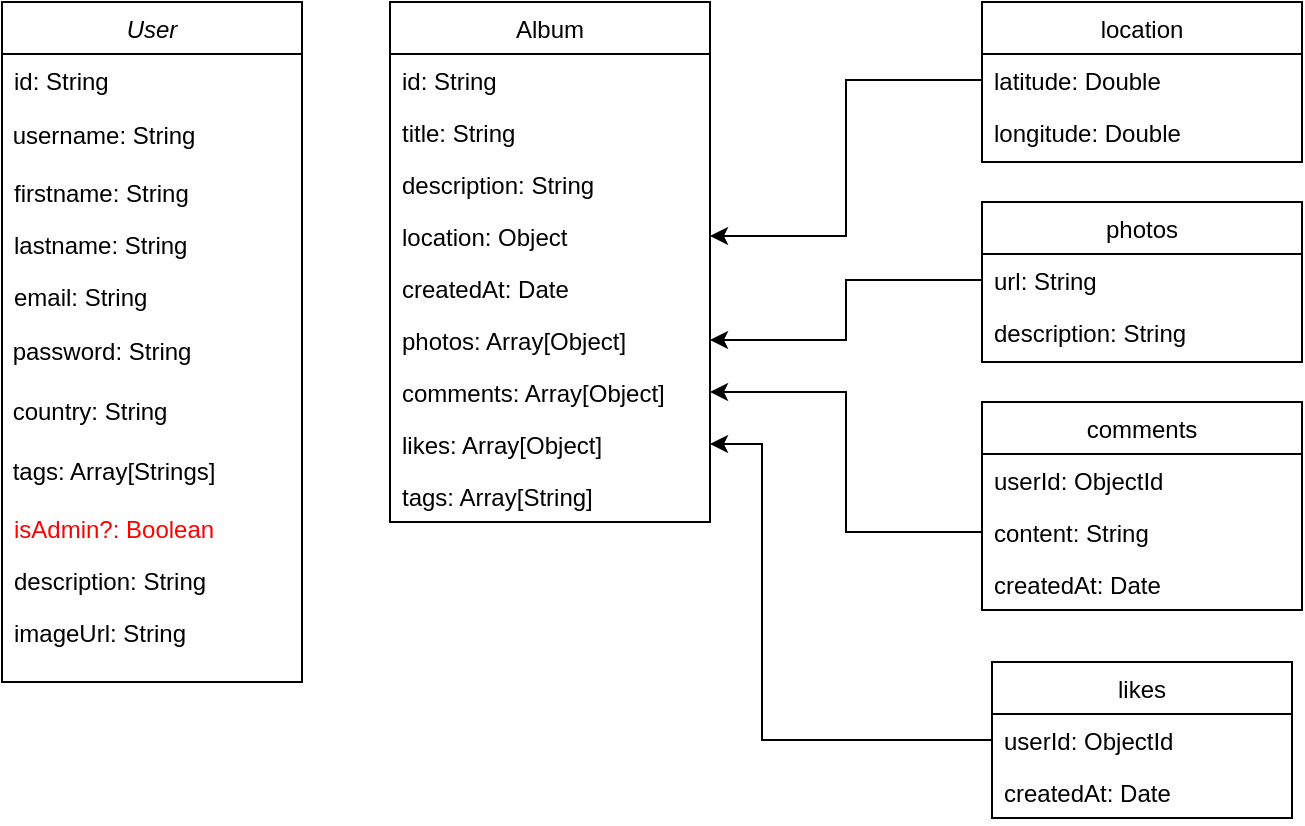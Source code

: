 <mxfile>
    <diagram id="hM0tlZd02Z8CaN8pfuj8" name="Page-1">
        <mxGraphModel dx="1366" dy="827" grid="1" gridSize="10" guides="1" tooltips="1" connect="1" arrows="1" fold="1" page="1" pageScale="1" pageWidth="827" pageHeight="1169" math="0" shadow="0">
            <root>
                <mxCell id="WIyWlLk6GJQsqaUBKTNV-0"/>
                <mxCell id="WIyWlLk6GJQsqaUBKTNV-1" parent="WIyWlLk6GJQsqaUBKTNV-0"/>
                <mxCell id="zkfFHV4jXpPFQw0GAbJ--0" value="User" style="swimlane;fontStyle=2;align=center;verticalAlign=top;childLayout=stackLayout;horizontal=1;startSize=26;horizontalStack=0;resizeParent=1;resizeLast=0;collapsible=1;marginBottom=0;rounded=0;shadow=0;strokeWidth=1;" parent="WIyWlLk6GJQsqaUBKTNV-1" vertex="1">
                    <mxGeometry x="83" y="60" width="150" height="340" as="geometry">
                        <mxRectangle x="230" y="140" width="160" height="26" as="alternateBounds"/>
                    </mxGeometry>
                </mxCell>
                <mxCell id="zkfFHV4jXpPFQw0GAbJ--1" value="id: String" style="text;align=left;verticalAlign=top;spacingLeft=4;spacingRight=4;overflow=hidden;rotatable=0;points=[[0,0.5],[1,0.5]];portConstraint=eastwest;" parent="zkfFHV4jXpPFQw0GAbJ--0" vertex="1">
                    <mxGeometry y="26" width="150" height="26" as="geometry"/>
                </mxCell>
                <mxCell id="x05ck5rpNEXMcZgPpBWB-4" value="&amp;nbsp;username: String" style="text;strokeColor=none;align=left;fillColor=none;html=1;verticalAlign=middle;whiteSpace=wrap;rounded=0;" parent="zkfFHV4jXpPFQw0GAbJ--0" vertex="1">
                    <mxGeometry y="52" width="150" height="30" as="geometry"/>
                </mxCell>
                <mxCell id="x05ck5rpNEXMcZgPpBWB-5" value="firstname: String" style="text;align=left;verticalAlign=top;spacingLeft=4;spacingRight=4;overflow=hidden;rotatable=0;points=[[0,0.5],[1,0.5]];portConstraint=eastwest;rounded=0;shadow=0;html=0;" parent="zkfFHV4jXpPFQw0GAbJ--0" vertex="1">
                    <mxGeometry y="82" width="150" height="26" as="geometry"/>
                </mxCell>
                <mxCell id="x05ck5rpNEXMcZgPpBWB-6" value="lastname: String" style="text;align=left;verticalAlign=top;spacingLeft=4;spacingRight=4;overflow=hidden;rotatable=0;points=[[0,0.5],[1,0.5]];portConstraint=eastwest;rounded=0;shadow=0;html=0;" parent="zkfFHV4jXpPFQw0GAbJ--0" vertex="1">
                    <mxGeometry y="108" width="150" height="26" as="geometry"/>
                </mxCell>
                <mxCell id="zkfFHV4jXpPFQw0GAbJ--3" value="email: String&#10;" style="text;align=left;verticalAlign=top;spacingLeft=4;spacingRight=4;overflow=hidden;rotatable=0;points=[[0,0.5],[1,0.5]];portConstraint=eastwest;rounded=0;shadow=0;html=0;" parent="zkfFHV4jXpPFQw0GAbJ--0" vertex="1">
                    <mxGeometry y="134" width="150" height="26" as="geometry"/>
                </mxCell>
                <mxCell id="x05ck5rpNEXMcZgPpBWB-1" value="&amp;nbsp;password: String" style="text;strokeColor=none;align=left;fillColor=none;html=1;verticalAlign=middle;whiteSpace=wrap;rounded=0;" parent="zkfFHV4jXpPFQw0GAbJ--0" vertex="1">
                    <mxGeometry y="160" width="150" height="30" as="geometry"/>
                </mxCell>
                <mxCell id="x05ck5rpNEXMcZgPpBWB-2" value="&amp;nbsp;country: String" style="text;strokeColor=none;align=left;fillColor=none;html=1;verticalAlign=middle;whiteSpace=wrap;rounded=0;" parent="zkfFHV4jXpPFQw0GAbJ--0" vertex="1">
                    <mxGeometry y="190" width="150" height="30" as="geometry"/>
                </mxCell>
                <mxCell id="x05ck5rpNEXMcZgPpBWB-3" value="&amp;nbsp;tags: Array[Strings]" style="text;strokeColor=none;align=left;fillColor=none;html=1;verticalAlign=middle;whiteSpace=wrap;rounded=0;" parent="zkfFHV4jXpPFQw0GAbJ--0" vertex="1">
                    <mxGeometry y="220" width="150" height="30" as="geometry"/>
                </mxCell>
                <mxCell id="x05ck5rpNEXMcZgPpBWB-7" value="isAdmin?: Boolean" style="text;align=left;verticalAlign=top;spacingLeft=4;spacingRight=4;overflow=hidden;rotatable=0;points=[[0,0.5],[1,0.5]];portConstraint=eastwest;rounded=0;shadow=0;html=0;fontColor=#FF0000;" parent="zkfFHV4jXpPFQw0GAbJ--0" vertex="1">
                    <mxGeometry y="250" width="150" height="26" as="geometry"/>
                </mxCell>
                <mxCell id="x05ck5rpNEXMcZgPpBWB-8" value="description: String" style="text;align=left;verticalAlign=top;spacingLeft=4;spacingRight=4;overflow=hidden;rotatable=0;points=[[0,0.5],[1,0.5]];portConstraint=eastwest;rounded=0;shadow=0;html=0;" parent="zkfFHV4jXpPFQw0GAbJ--0" vertex="1">
                    <mxGeometry y="276" width="150" height="26" as="geometry"/>
                </mxCell>
                <mxCell id="fPy_YQQju6jILiMU9RHD-0" value="imageUrl: String" style="text;align=left;verticalAlign=top;spacingLeft=4;spacingRight=4;overflow=hidden;rotatable=0;points=[[0,0.5],[1,0.5]];portConstraint=eastwest;rounded=0;shadow=0;html=0;" parent="zkfFHV4jXpPFQw0GAbJ--0" vertex="1">
                    <mxGeometry y="302" width="150" height="26" as="geometry"/>
                </mxCell>
                <mxCell id="GAYhtDp04EbalUMZV5BA-0" value="Album" style="swimlane;fontStyle=0;align=center;verticalAlign=top;childLayout=stackLayout;horizontal=1;startSize=26;horizontalStack=0;resizeParent=1;resizeLast=0;collapsible=1;marginBottom=0;rounded=0;shadow=0;strokeWidth=1;" parent="WIyWlLk6GJQsqaUBKTNV-1" vertex="1">
                    <mxGeometry x="277" y="60" width="160" height="260" as="geometry">
                        <mxRectangle x="550" y="140" width="160" height="26" as="alternateBounds"/>
                    </mxGeometry>
                </mxCell>
                <mxCell id="GAYhtDp04EbalUMZV5BA-1" value="id: String" style="text;align=left;verticalAlign=top;spacingLeft=4;spacingRight=4;overflow=hidden;rotatable=0;points=[[0,0.5],[1,0.5]];portConstraint=eastwest;" parent="GAYhtDp04EbalUMZV5BA-0" vertex="1">
                    <mxGeometry y="26" width="160" height="26" as="geometry"/>
                </mxCell>
                <mxCell id="GAYhtDp04EbalUMZV5BA-2" value="title: String" style="text;align=left;verticalAlign=top;spacingLeft=4;spacingRight=4;overflow=hidden;rotatable=0;points=[[0,0.5],[1,0.5]];portConstraint=eastwest;rounded=0;shadow=0;html=0;" parent="GAYhtDp04EbalUMZV5BA-0" vertex="1">
                    <mxGeometry y="52" width="160" height="26" as="geometry"/>
                </mxCell>
                <mxCell id="GAYhtDp04EbalUMZV5BA-3" value="description: String" style="text;align=left;verticalAlign=top;spacingLeft=4;spacingRight=4;overflow=hidden;rotatable=0;points=[[0,0.5],[1,0.5]];portConstraint=eastwest;rounded=0;shadow=0;html=0;" parent="GAYhtDp04EbalUMZV5BA-0" vertex="1">
                    <mxGeometry y="78" width="160" height="26" as="geometry"/>
                </mxCell>
                <mxCell id="GAYhtDp04EbalUMZV5BA-4" value="location: Object" style="text;align=left;verticalAlign=top;spacingLeft=4;spacingRight=4;overflow=hidden;rotatable=0;points=[[0,0.5],[1,0.5]];portConstraint=eastwest;rounded=0;shadow=0;html=0;" parent="GAYhtDp04EbalUMZV5BA-0" vertex="1">
                    <mxGeometry y="104" width="160" height="26" as="geometry"/>
                </mxCell>
                <mxCell id="GAYhtDp04EbalUMZV5BA-5" value="createdAt: Date" style="text;align=left;verticalAlign=top;spacingLeft=4;spacingRight=4;overflow=hidden;rotatable=0;points=[[0,0.5],[1,0.5]];portConstraint=eastwest;rounded=0;shadow=0;html=0;" parent="GAYhtDp04EbalUMZV5BA-0" vertex="1">
                    <mxGeometry y="130" width="160" height="26" as="geometry"/>
                </mxCell>
                <mxCell id="GAYhtDp04EbalUMZV5BA-6" value="photos: Array[Object]" style="text;align=left;verticalAlign=top;spacingLeft=4;spacingRight=4;overflow=hidden;rotatable=0;points=[[0,0.5],[1,0.5]];portConstraint=eastwest;" parent="GAYhtDp04EbalUMZV5BA-0" vertex="1">
                    <mxGeometry y="156" width="160" height="26" as="geometry"/>
                </mxCell>
                <mxCell id="GAYhtDp04EbalUMZV5BA-7" value="comments: Array[Object]" style="text;align=left;verticalAlign=top;spacingLeft=4;spacingRight=4;overflow=hidden;rotatable=0;points=[[0,0.5],[1,0.5]];portConstraint=eastwest;" parent="GAYhtDp04EbalUMZV5BA-0" vertex="1">
                    <mxGeometry y="182" width="160" height="26" as="geometry"/>
                </mxCell>
                <mxCell id="GAYhtDp04EbalUMZV5BA-29" value="likes: Array[Object]" style="text;align=left;verticalAlign=top;spacingLeft=4;spacingRight=4;overflow=hidden;rotatable=0;points=[[0,0.5],[1,0.5]];portConstraint=eastwest;" parent="GAYhtDp04EbalUMZV5BA-0" vertex="1">
                    <mxGeometry y="208" width="160" height="26" as="geometry"/>
                </mxCell>
                <mxCell id="GAYhtDp04EbalUMZV5BA-32" value="tags: Array[String]" style="text;align=left;verticalAlign=top;spacingLeft=4;spacingRight=4;overflow=hidden;rotatable=0;points=[[0,0.5],[1,0.5]];portConstraint=eastwest;" parent="GAYhtDp04EbalUMZV5BA-0" vertex="1">
                    <mxGeometry y="234" width="160" height="26" as="geometry"/>
                </mxCell>
                <mxCell id="GAYhtDp04EbalUMZV5BA-8" value="location" style="swimlane;fontStyle=0;align=center;verticalAlign=top;childLayout=stackLayout;horizontal=1;startSize=26;horizontalStack=0;resizeParent=1;resizeLast=0;collapsible=1;marginBottom=0;rounded=0;shadow=0;strokeWidth=1;" parent="WIyWlLk6GJQsqaUBKTNV-1" vertex="1">
                    <mxGeometry x="573" y="60" width="160" height="80" as="geometry">
                        <mxRectangle x="550" y="140" width="160" height="26" as="alternateBounds"/>
                    </mxGeometry>
                </mxCell>
                <mxCell id="GAYhtDp04EbalUMZV5BA-9" value="latitude: Double" style="text;align=left;verticalAlign=top;spacingLeft=4;spacingRight=4;overflow=hidden;rotatable=0;points=[[0,0.5],[1,0.5]];portConstraint=eastwest;" parent="GAYhtDp04EbalUMZV5BA-8" vertex="1">
                    <mxGeometry y="26" width="160" height="26" as="geometry"/>
                </mxCell>
                <mxCell id="GAYhtDp04EbalUMZV5BA-10" value="longitude: Double" style="text;align=left;verticalAlign=top;spacingLeft=4;spacingRight=4;overflow=hidden;rotatable=0;points=[[0,0.5],[1,0.5]];portConstraint=eastwest;rounded=0;shadow=0;html=0;" parent="GAYhtDp04EbalUMZV5BA-8" vertex="1">
                    <mxGeometry y="52" width="160" height="26" as="geometry"/>
                </mxCell>
                <mxCell id="GAYhtDp04EbalUMZV5BA-16" style="edgeStyle=orthogonalEdgeStyle;rounded=0;orthogonalLoop=1;jettySize=auto;html=1;exitX=0;exitY=0.5;exitDx=0;exitDy=0;entryX=1;entryY=0.5;entryDx=0;entryDy=0;" parent="WIyWlLk6GJQsqaUBKTNV-1" source="GAYhtDp04EbalUMZV5BA-9" target="GAYhtDp04EbalUMZV5BA-4" edge="1">
                    <mxGeometry relative="1" as="geometry"/>
                </mxCell>
                <mxCell id="GAYhtDp04EbalUMZV5BA-17" value="photos" style="swimlane;fontStyle=0;align=center;verticalAlign=top;childLayout=stackLayout;horizontal=1;startSize=26;horizontalStack=0;resizeParent=1;resizeLast=0;collapsible=1;marginBottom=0;rounded=0;shadow=0;strokeWidth=1;" parent="WIyWlLk6GJQsqaUBKTNV-1" vertex="1">
                    <mxGeometry x="573" y="160" width="160" height="80" as="geometry">
                        <mxRectangle x="550" y="140" width="160" height="26" as="alternateBounds"/>
                    </mxGeometry>
                </mxCell>
                <mxCell id="GAYhtDp04EbalUMZV5BA-18" value="url: String" style="text;align=left;verticalAlign=top;spacingLeft=4;spacingRight=4;overflow=hidden;rotatable=0;points=[[0,0.5],[1,0.5]];portConstraint=eastwest;" parent="GAYhtDp04EbalUMZV5BA-17" vertex="1">
                    <mxGeometry y="26" width="160" height="26" as="geometry"/>
                </mxCell>
                <mxCell id="GAYhtDp04EbalUMZV5BA-19" value="description: String" style="text;align=left;verticalAlign=top;spacingLeft=4;spacingRight=4;overflow=hidden;rotatable=0;points=[[0,0.5],[1,0.5]];portConstraint=eastwest;rounded=0;shadow=0;html=0;" parent="GAYhtDp04EbalUMZV5BA-17" vertex="1">
                    <mxGeometry y="52" width="160" height="26" as="geometry"/>
                </mxCell>
                <mxCell id="GAYhtDp04EbalUMZV5BA-20" style="edgeStyle=orthogonalEdgeStyle;rounded=0;orthogonalLoop=1;jettySize=auto;html=1;exitX=0;exitY=0.5;exitDx=0;exitDy=0;entryX=1;entryY=0.5;entryDx=0;entryDy=0;" parent="WIyWlLk6GJQsqaUBKTNV-1" source="GAYhtDp04EbalUMZV5BA-18" target="GAYhtDp04EbalUMZV5BA-6" edge="1">
                    <mxGeometry relative="1" as="geometry"/>
                </mxCell>
                <mxCell id="GAYhtDp04EbalUMZV5BA-21" value="comments" style="swimlane;fontStyle=0;align=center;verticalAlign=top;childLayout=stackLayout;horizontal=1;startSize=26;horizontalStack=0;resizeParent=1;resizeLast=0;collapsible=1;marginBottom=0;rounded=0;shadow=0;strokeWidth=1;" parent="WIyWlLk6GJQsqaUBKTNV-1" vertex="1">
                    <mxGeometry x="573" y="260" width="160" height="104" as="geometry">
                        <mxRectangle x="550" y="140" width="160" height="26" as="alternateBounds"/>
                    </mxGeometry>
                </mxCell>
                <mxCell id="GAYhtDp04EbalUMZV5BA-22" value="userId: ObjectId" style="text;align=left;verticalAlign=top;spacingLeft=4;spacingRight=4;overflow=hidden;rotatable=0;points=[[0,0.5],[1,0.5]];portConstraint=eastwest;" parent="GAYhtDp04EbalUMZV5BA-21" vertex="1">
                    <mxGeometry y="26" width="160" height="26" as="geometry"/>
                </mxCell>
                <mxCell id="GAYhtDp04EbalUMZV5BA-23" value="content: String" style="text;align=left;verticalAlign=top;spacingLeft=4;spacingRight=4;overflow=hidden;rotatable=0;points=[[0,0.5],[1,0.5]];portConstraint=eastwest;rounded=0;shadow=0;html=0;" parent="GAYhtDp04EbalUMZV5BA-21" vertex="1">
                    <mxGeometry y="52" width="160" height="26" as="geometry"/>
                </mxCell>
                <mxCell id="GAYhtDp04EbalUMZV5BA-24" value="createdAt: Date" style="text;align=left;verticalAlign=top;spacingLeft=4;spacingRight=4;overflow=hidden;rotatable=0;points=[[0,0.5],[1,0.5]];portConstraint=eastwest;rounded=0;shadow=0;html=0;" parent="GAYhtDp04EbalUMZV5BA-21" vertex="1">
                    <mxGeometry y="78" width="160" height="26" as="geometry"/>
                </mxCell>
                <mxCell id="GAYhtDp04EbalUMZV5BA-25" value="likes" style="swimlane;fontStyle=0;align=center;verticalAlign=top;childLayout=stackLayout;horizontal=1;startSize=26;horizontalStack=0;resizeParent=1;resizeLast=0;collapsible=1;marginBottom=0;rounded=0;shadow=0;strokeWidth=1;" parent="WIyWlLk6GJQsqaUBKTNV-1" vertex="1">
                    <mxGeometry x="578" y="390" width="150" height="78" as="geometry">
                        <mxRectangle x="550" y="140" width="160" height="26" as="alternateBounds"/>
                    </mxGeometry>
                </mxCell>
                <mxCell id="GAYhtDp04EbalUMZV5BA-26" value="userId: ObjectId" style="text;align=left;verticalAlign=top;spacingLeft=4;spacingRight=4;overflow=hidden;rotatable=0;points=[[0,0.5],[1,0.5]];portConstraint=eastwest;" parent="GAYhtDp04EbalUMZV5BA-25" vertex="1">
                    <mxGeometry y="26" width="150" height="26" as="geometry"/>
                </mxCell>
                <mxCell id="GAYhtDp04EbalUMZV5BA-28" value="createdAt: Date" style="text;align=left;verticalAlign=top;spacingLeft=4;spacingRight=4;overflow=hidden;rotatable=0;points=[[0,0.5],[1,0.5]];portConstraint=eastwest;rounded=0;shadow=0;html=0;" parent="GAYhtDp04EbalUMZV5BA-25" vertex="1">
                    <mxGeometry y="52" width="150" height="26" as="geometry"/>
                </mxCell>
                <mxCell id="GAYhtDp04EbalUMZV5BA-30" style="edgeStyle=orthogonalEdgeStyle;rounded=0;orthogonalLoop=1;jettySize=auto;html=1;exitX=0;exitY=0.5;exitDx=0;exitDy=0;entryX=1;entryY=0.5;entryDx=0;entryDy=0;" parent="WIyWlLk6GJQsqaUBKTNV-1" source="GAYhtDp04EbalUMZV5BA-23" target="GAYhtDp04EbalUMZV5BA-7" edge="1">
                    <mxGeometry relative="1" as="geometry"/>
                </mxCell>
                <mxCell id="GAYhtDp04EbalUMZV5BA-31" style="edgeStyle=orthogonalEdgeStyle;rounded=0;orthogonalLoop=1;jettySize=auto;html=1;exitX=0;exitY=0.5;exitDx=0;exitDy=0;entryX=1;entryY=0.5;entryDx=0;entryDy=0;" parent="WIyWlLk6GJQsqaUBKTNV-1" source="GAYhtDp04EbalUMZV5BA-26" target="GAYhtDp04EbalUMZV5BA-29" edge="1">
                    <mxGeometry relative="1" as="geometry">
                        <Array as="points">
                            <mxPoint x="463" y="429"/>
                            <mxPoint x="463" y="281"/>
                        </Array>
                    </mxGeometry>
                </mxCell>
            </root>
        </mxGraphModel>
    </diagram>
</mxfile>
